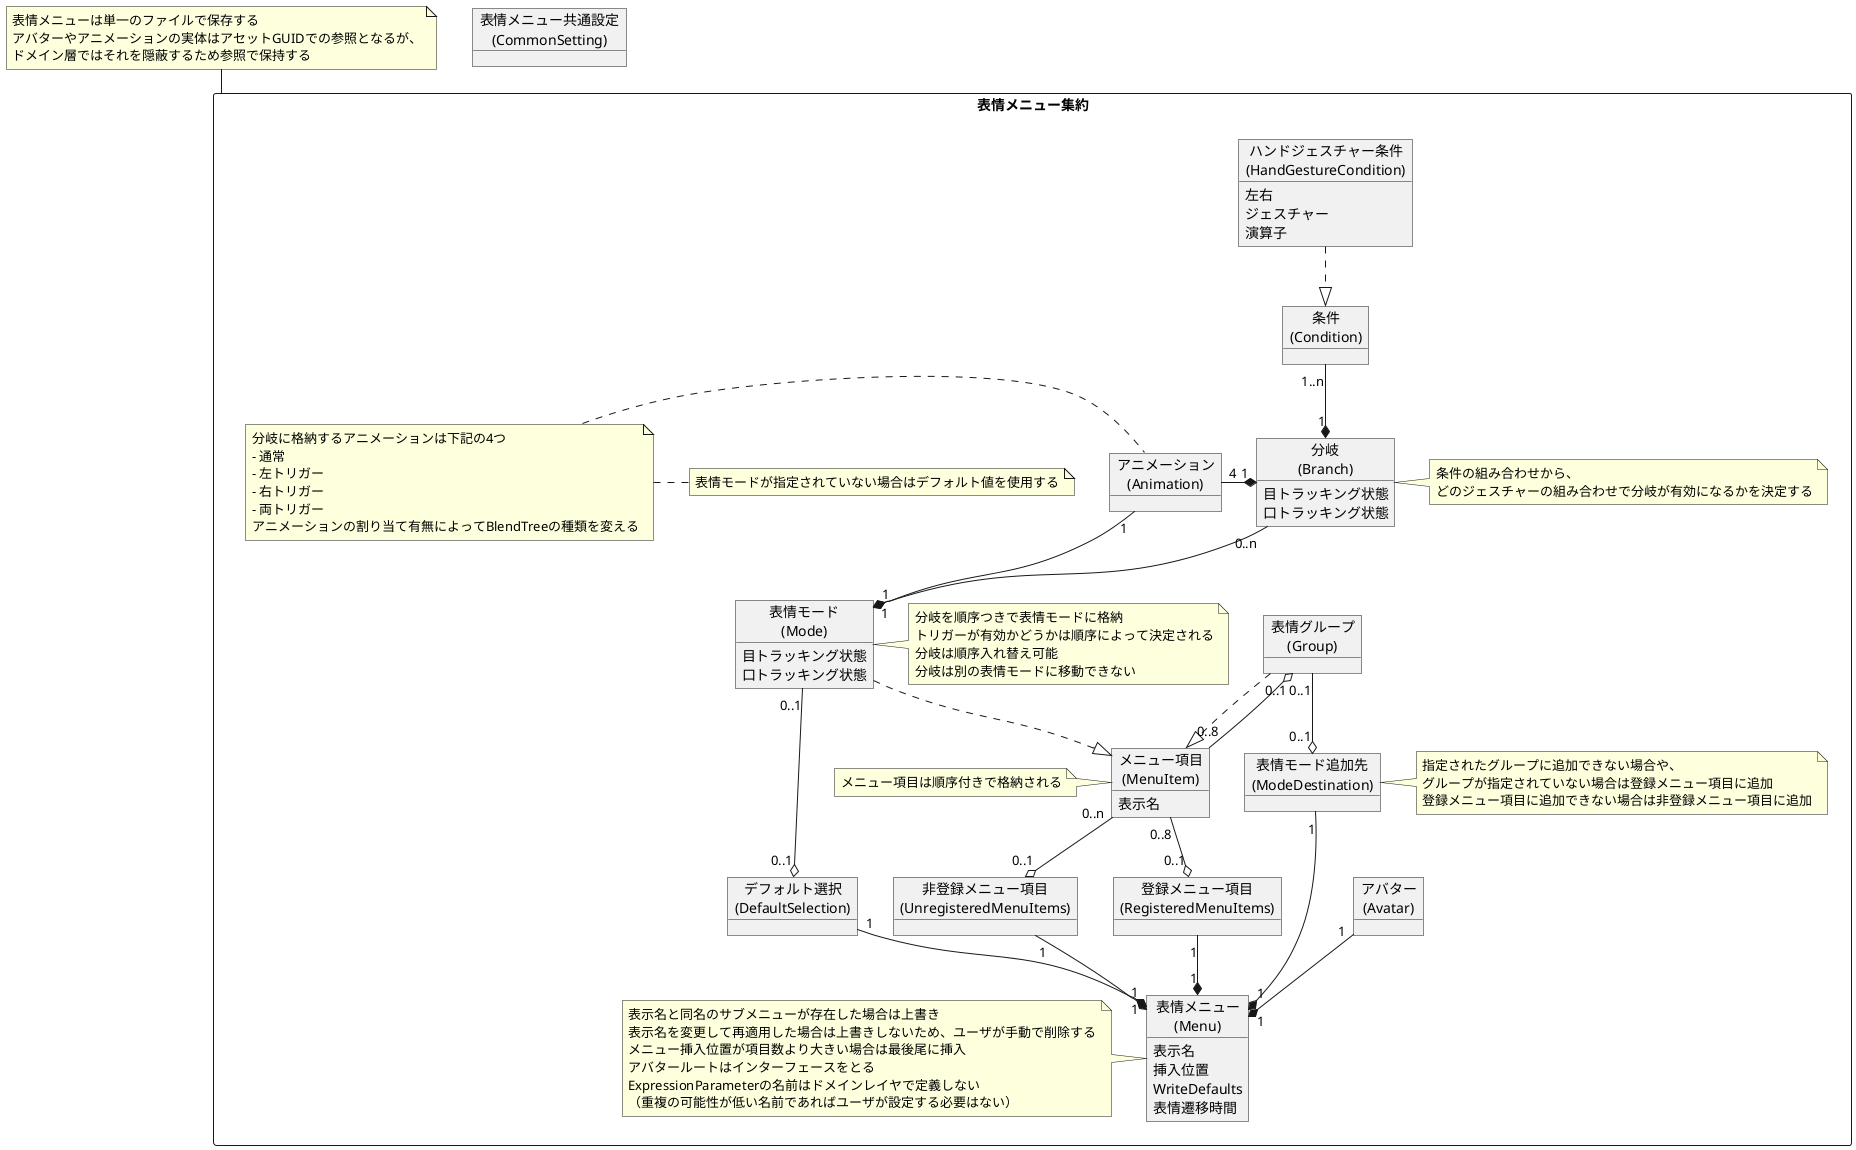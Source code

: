 @startuml FacialExpressionSwitcherDomainModel

rectangle "表情メニュー集約" as MenuAggregation {
    object "表情メニュー\n(Menu)" as Menu
    Menu : 表示名
    Menu : 挿入位置
    Menu : WriteDefaults 
    Menu : 表情遷移時間
    note left
    表示名と同名のサブメニューが存在した場合は上書き
    表示名を変更して再適用した場合は上書きしないため、ユーザが手動で削除する
    メニュー挿入位置が項目数より大きい場合は最後尾に挿入
    アバタールートはインターフェースをとる
    ExpressionParameterの名前はドメインレイヤで定義しない
    （重複の可能性が低い名前であればユーザが設定する必要はない）
    end note

    object "アバター\n(Avatar)" as Avatar
    Avatar "1" --* "1" Menu

    object "登録メニュー項目\n(RegisteredMenuItems)" as RegisteredMenuItems
    object "非登録メニュー項目\n(UnregisteredMenuItems)" as UnregisteredMenuItems
    RegisteredMenuItems "1" --* "1" Menu
    UnregisteredMenuItems "1" --* "1" Menu

    object "デフォルト選択\n(DefaultSelection)" as DefaultSelection
    DefaultSelection "1" --* "1" Menu
    object "表情モード追加先\n(ModeDestination)" as ModeDestination
    note right
    指定されたグループに追加できない場合や、
    グループが指定されていない場合は登録メニュー項目に追加
    登録メニュー項目に追加できない場合は非登録メニュー項目に追加
    end note
    ModeDestination "1" --* "1" Menu

    object "メニュー項目\n(MenuItem)" as MenuItem
    note left : メニュー項目は順序付きで格納される
    MenuItem : 表示名
    MenuItem "0..8" --o "0..1" RegisteredMenuItems
    MenuItem "0..n" --o "0..1" UnregisteredMenuItems

    object "表情グループ\n(Group)" as Group
    object "表情モード\n(Mode)" as Mode
    note right
    分岐を順序つきで表情モードに格納
    トリガーが有効かどうかは順序によって決定される
    分岐は順序入れ替え可能
    分岐は別の表情モードに移動できない
    end note
    Mode : 目トラッキング状態
    Mode : 口トラッキング状態
    Group ..|> MenuItem
    Mode ..|> MenuItem
    MenuItem "0..8" --o "0..1" Group

    object "分岐\n(Branch)" as Branch
    note right
    条件の組み合わせから、
    どのジェスチャーの組み合わせで分岐が有効になるかを決定する
    end note
    Branch : 目トラッキング状態
    Branch : 口トラッキング状態
    Branch "0..n" --* "1" Mode

    object "条件\n(Condition)" as Condition
    object "ハンドジェスチャー条件\n(HandGestureCondition)" as HandGestureCondition
    HandGestureCondition : 左右
    HandGestureCondition : ジェスチャー
    HandGestureCondition : 演算子
    Condition "1..n" --* "1" Branch
    HandGestureCondition ..|> Condition

    object "アニメーション\n(Animation)" as Animation
    note left
    分岐に格納するアニメーションは下記の4つ
    - 通常
    - 左トリガー
    - 右トリガー
    - 両トリガー
    アニメーションの割り当て有無によってBlendTreeの種類を変える
    end note
    Animation "1" -right-* "1" Mode
    Animation "4" -right-* "1" Branch

    Mode "0..1" --o "0..1" DefaultSelection
    note right : 表情モードが指定されていない場合はデフォルト値を使用する
    Group "0..1" --o "0..1" ModeDestination
}

note as MenuAggregationNote
表情メニューは単一のファイルで保存する
アバターやアニメーションの実体はアセットGUIDでの参照となるが、
ドメイン層ではそれを隠蔽するため参照で保持する
end note
MenuAggregationNote -- MenuAggregation

object "表情メニュー共通設定\n(CommonSetting)" as CommonSetting

@enduml
